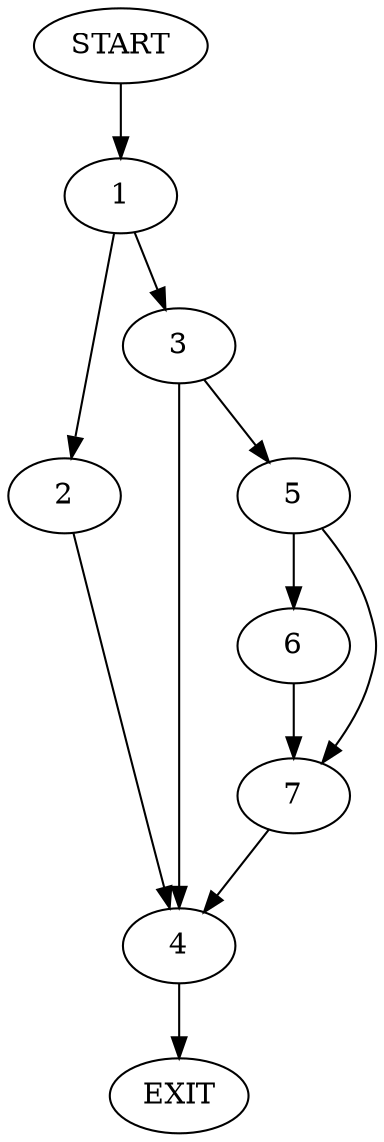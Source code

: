 digraph {
0 [label="START"]
8 [label="EXIT"]
0 -> 1
1 -> 2
1 -> 3
2 -> 4
3 -> 4
3 -> 5
4 -> 8
5 -> 6
5 -> 7
6 -> 7
7 -> 4
}
